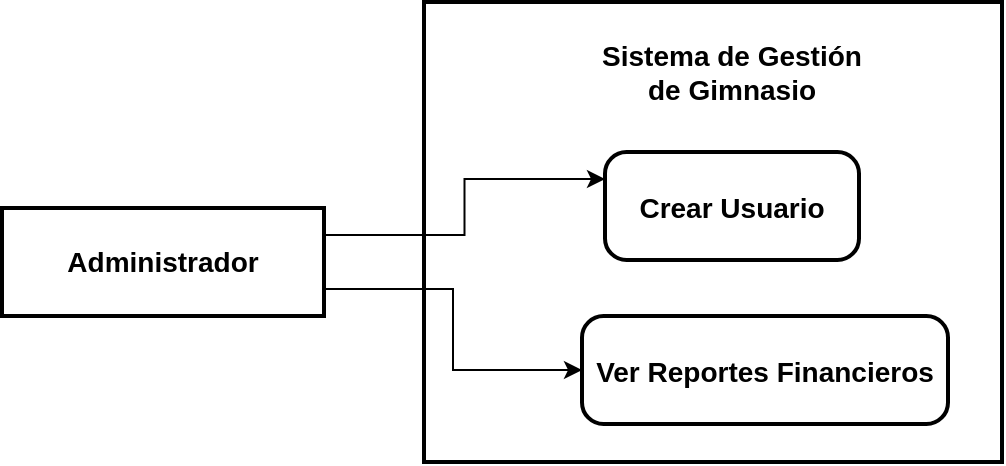 <mxfile version="28.0.6">
  <diagram name="Page-1" id="L9P3y5sABZvln70rL-t9">
    <mxGraphModel dx="1144" dy="660" grid="1" gridSize="10" guides="1" tooltips="1" connect="1" arrows="1" fold="1" page="1" pageScale="1" pageWidth="850" pageHeight="1100" math="0" shadow="0">
      <root>
        <mxCell id="0" />
        <mxCell id="1" parent="0" />
        <mxCell id="F3cPZaWXSn8m7NxwVwCj-1" value="" style="whiteSpace=wrap;strokeWidth=2;" vertex="1" parent="1">
          <mxGeometry x="371" y="180" width="289" height="230" as="geometry" />
        </mxCell>
        <mxCell id="F3cPZaWXSn8m7NxwVwCj-14" style="edgeStyle=orthogonalEdgeStyle;rounded=0;orthogonalLoop=1;jettySize=auto;html=1;exitX=1;exitY=0.75;exitDx=0;exitDy=0;entryX=0;entryY=0.5;entryDx=0;entryDy=0;" edge="1" parent="1" source="F3cPZaWXSn8m7NxwVwCj-2" target="F3cPZaWXSn8m7NxwVwCj-12">
          <mxGeometry relative="1" as="geometry" />
        </mxCell>
        <mxCell id="F3cPZaWXSn8m7NxwVwCj-15" style="edgeStyle=orthogonalEdgeStyle;rounded=0;orthogonalLoop=1;jettySize=auto;html=1;exitX=1;exitY=0.25;exitDx=0;exitDy=0;entryX=0;entryY=0.25;entryDx=0;entryDy=0;" edge="1" parent="1" source="F3cPZaWXSn8m7NxwVwCj-2" target="F3cPZaWXSn8m7NxwVwCj-3">
          <mxGeometry relative="1" as="geometry" />
        </mxCell>
        <mxCell id="F3cPZaWXSn8m7NxwVwCj-2" value="Administrador" style="whiteSpace=wrap;strokeWidth=2;fontSize=14;fontStyle=1" vertex="1" parent="1">
          <mxGeometry x="160" y="283" width="161" height="54" as="geometry" />
        </mxCell>
        <mxCell id="F3cPZaWXSn8m7NxwVwCj-3" value="Crear Usuario" style="rounded=1;arcSize=20;strokeWidth=2;fontSize=14;fontStyle=1" vertex="1" parent="1">
          <mxGeometry x="461.5" y="255" width="127" height="54" as="geometry" />
        </mxCell>
        <mxCell id="F3cPZaWXSn8m7NxwVwCj-5" value="&lt;font style=&quot;font-size: 14px;&quot;&gt;&lt;b&gt;Sistema de Gestión de Gimnasio&lt;/b&gt;&lt;/font&gt;" style="text;html=1;align=center;verticalAlign=middle;whiteSpace=wrap;rounded=0;" vertex="1" parent="1">
          <mxGeometry x="450" y="190" width="150" height="50" as="geometry" />
        </mxCell>
        <mxCell id="F3cPZaWXSn8m7NxwVwCj-12" value="Ver Reportes Financieros" style="rounded=1;arcSize=20;strokeWidth=2;fontSize=14;fontStyle=1" vertex="1" parent="1">
          <mxGeometry x="450" y="337" width="183" height="54" as="geometry" />
        </mxCell>
      </root>
    </mxGraphModel>
  </diagram>
</mxfile>
